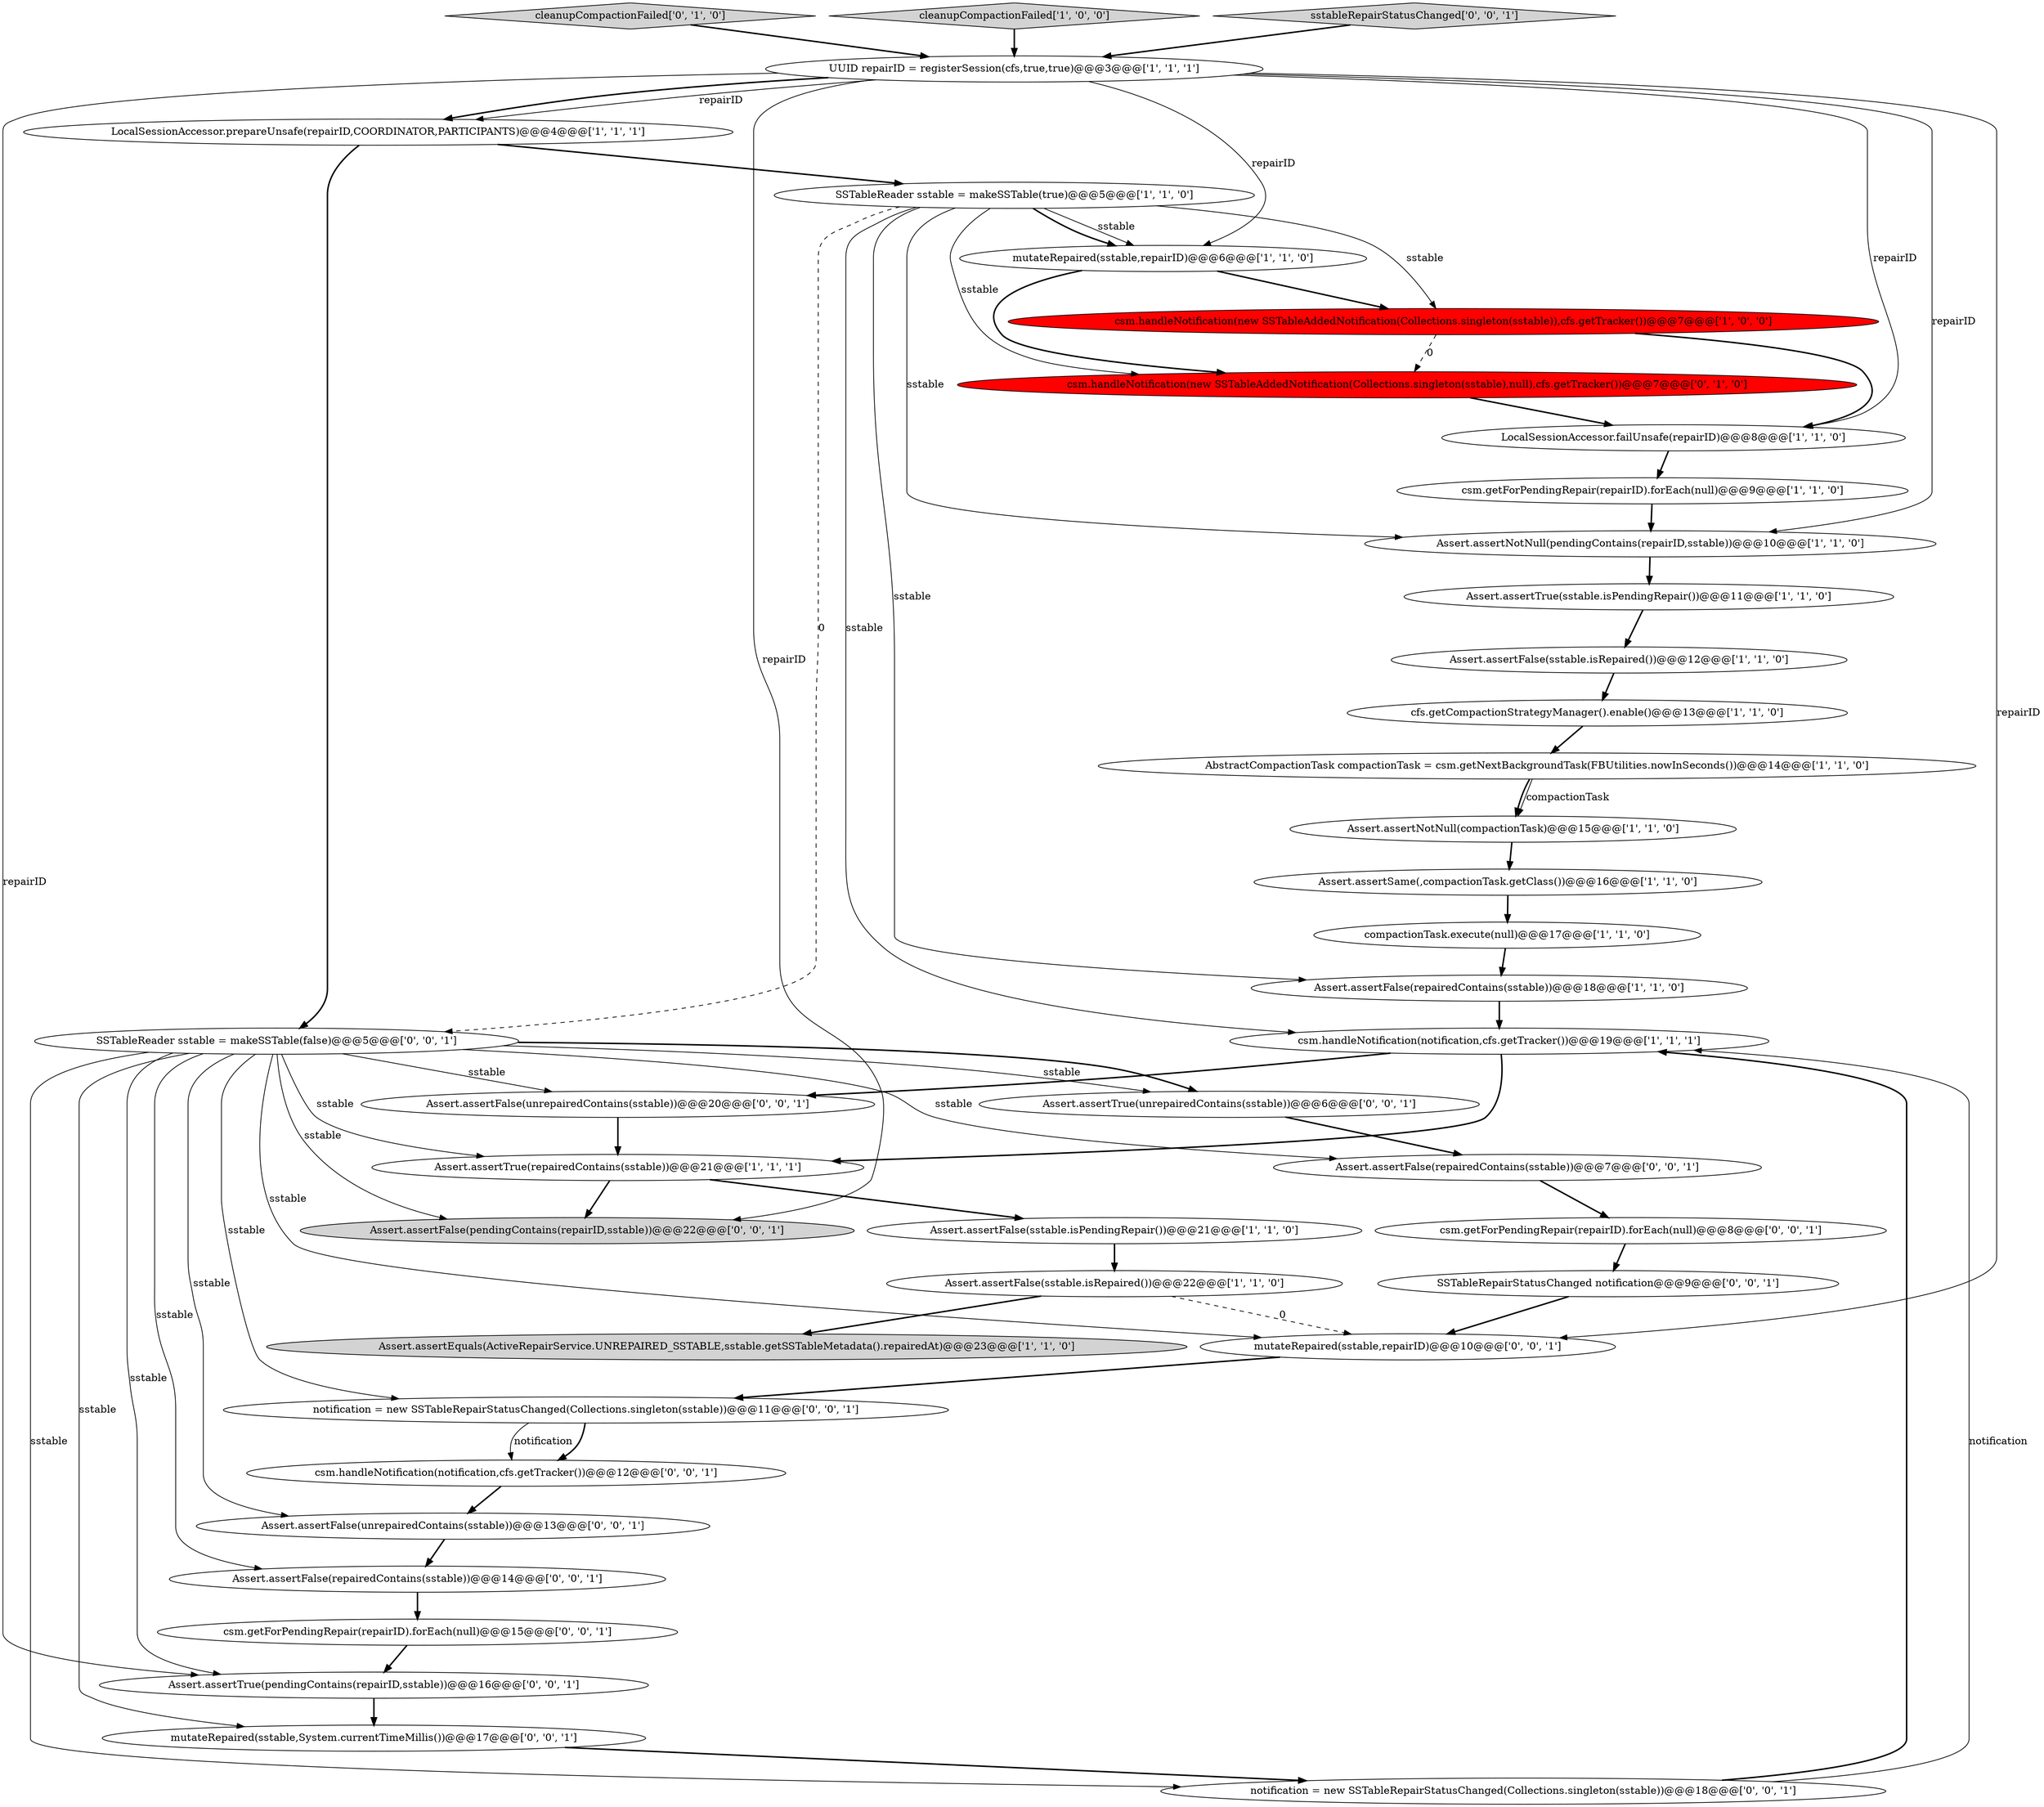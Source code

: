 digraph {
3 [style = filled, label = "compactionTask.execute(null)@@@17@@@['1', '1', '0']", fillcolor = white, shape = ellipse image = "AAA0AAABBB1BBB"];
30 [style = filled, label = "notification = new SSTableRepairStatusChanged(Collections.singleton(sstable))@@@11@@@['0', '0', '1']", fillcolor = white, shape = ellipse image = "AAA0AAABBB3BBB"];
35 [style = filled, label = "Assert.assertFalse(unrepairedContains(sstable))@@@20@@@['0', '0', '1']", fillcolor = white, shape = ellipse image = "AAA0AAABBB3BBB"];
15 [style = filled, label = "csm.handleNotification(notification,cfs.getTracker())@@@19@@@['1', '1', '1']", fillcolor = white, shape = ellipse image = "AAA0AAABBB1BBB"];
22 [style = filled, label = "cleanupCompactionFailed['0', '1', '0']", fillcolor = lightgray, shape = diamond image = "AAA0AAABBB2BBB"];
10 [style = filled, label = "Assert.assertNotNull(compactionTask)@@@15@@@['1', '1', '0']", fillcolor = white, shape = ellipse image = "AAA0AAABBB1BBB"];
24 [style = filled, label = "Assert.assertFalse(repairedContains(sstable))@@@7@@@['0', '0', '1']", fillcolor = white, shape = ellipse image = "AAA0AAABBB3BBB"];
0 [style = filled, label = "Assert.assertNotNull(pendingContains(repairID,sstable))@@@10@@@['1', '1', '0']", fillcolor = white, shape = ellipse image = "AAA0AAABBB1BBB"];
12 [style = filled, label = "csm.handleNotification(new SSTableAddedNotification(Collections.singleton(sstable)),cfs.getTracker())@@@7@@@['1', '0', '0']", fillcolor = red, shape = ellipse image = "AAA1AAABBB1BBB"];
21 [style = filled, label = "Assert.assertFalse(sstable.isRepaired())@@@22@@@['1', '1', '0']", fillcolor = white, shape = ellipse image = "AAA0AAABBB1BBB"];
2 [style = filled, label = "cleanupCompactionFailed['1', '0', '0']", fillcolor = lightgray, shape = diamond image = "AAA0AAABBB1BBB"];
19 [style = filled, label = "AbstractCompactionTask compactionTask = csm.getNextBackgroundTask(FBUtilities.nowInSeconds())@@@14@@@['1', '1', '0']", fillcolor = white, shape = ellipse image = "AAA0AAABBB1BBB"];
26 [style = filled, label = "csm.handleNotification(notification,cfs.getTracker())@@@12@@@['0', '0', '1']", fillcolor = white, shape = ellipse image = "AAA0AAABBB3BBB"];
17 [style = filled, label = "Assert.assertEquals(ActiveRepairService.UNREPAIRED_SSTABLE,sstable.getSSTableMetadata().repairedAt)@@@23@@@['1', '1', '0']", fillcolor = lightgray, shape = ellipse image = "AAA0AAABBB1BBB"];
7 [style = filled, label = "mutateRepaired(sstable,repairID)@@@6@@@['1', '1', '0']", fillcolor = white, shape = ellipse image = "AAA0AAABBB1BBB"];
20 [style = filled, label = "Assert.assertFalse(sstable.isPendingRepair())@@@21@@@['1', '1', '0']", fillcolor = white, shape = ellipse image = "AAA0AAABBB1BBB"];
40 [style = filled, label = "notification = new SSTableRepairStatusChanged(Collections.singleton(sstable))@@@18@@@['0', '0', '1']", fillcolor = white, shape = ellipse image = "AAA0AAABBB3BBB"];
18 [style = filled, label = "LocalSessionAccessor.prepareUnsafe(repairID,COORDINATOR,PARTICIPANTS)@@@4@@@['1', '1', '1']", fillcolor = white, shape = ellipse image = "AAA0AAABBB1BBB"];
36 [style = filled, label = "Assert.assertFalse(pendingContains(repairID,sstable))@@@22@@@['0', '0', '1']", fillcolor = lightgray, shape = ellipse image = "AAA0AAABBB3BBB"];
4 [style = filled, label = "Assert.assertFalse(sstable.isRepaired())@@@12@@@['1', '1', '0']", fillcolor = white, shape = ellipse image = "AAA0AAABBB1BBB"];
37 [style = filled, label = "csm.getForPendingRepair(repairID).forEach(null)@@@8@@@['0', '0', '1']", fillcolor = white, shape = ellipse image = "AAA0AAABBB3BBB"];
13 [style = filled, label = "LocalSessionAccessor.failUnsafe(repairID)@@@8@@@['1', '1', '0']", fillcolor = white, shape = ellipse image = "AAA0AAABBB1BBB"];
1 [style = filled, label = "Assert.assertSame(,compactionTask.getClass())@@@16@@@['1', '1', '0']", fillcolor = white, shape = ellipse image = "AAA0AAABBB1BBB"];
6 [style = filled, label = "SSTableReader sstable = makeSSTable(true)@@@5@@@['1', '1', '0']", fillcolor = white, shape = ellipse image = "AAA0AAABBB1BBB"];
16 [style = filled, label = "Assert.assertTrue(sstable.isPendingRepair())@@@11@@@['1', '1', '0']", fillcolor = white, shape = ellipse image = "AAA0AAABBB1BBB"];
31 [style = filled, label = "SSTableRepairStatusChanged notification@@@9@@@['0', '0', '1']", fillcolor = white, shape = ellipse image = "AAA0AAABBB3BBB"];
32 [style = filled, label = "mutateRepaired(sstable,repairID)@@@10@@@['0', '0', '1']", fillcolor = white, shape = ellipse image = "AAA0AAABBB3BBB"];
5 [style = filled, label = "UUID repairID = registerSession(cfs,true,true)@@@3@@@['1', '1', '1']", fillcolor = white, shape = ellipse image = "AAA0AAABBB1BBB"];
27 [style = filled, label = "Assert.assertTrue(unrepairedContains(sstable))@@@6@@@['0', '0', '1']", fillcolor = white, shape = ellipse image = "AAA0AAABBB3BBB"];
29 [style = filled, label = "Assert.assertTrue(pendingContains(repairID,sstable))@@@16@@@['0', '0', '1']", fillcolor = white, shape = ellipse image = "AAA0AAABBB3BBB"];
39 [style = filled, label = "mutateRepaired(sstable,System.currentTimeMillis())@@@17@@@['0', '0', '1']", fillcolor = white, shape = ellipse image = "AAA0AAABBB3BBB"];
23 [style = filled, label = "csm.handleNotification(new SSTableAddedNotification(Collections.singleton(sstable),null),cfs.getTracker())@@@7@@@['0', '1', '0']", fillcolor = red, shape = ellipse image = "AAA1AAABBB2BBB"];
33 [style = filled, label = "sstableRepairStatusChanged['0', '0', '1']", fillcolor = lightgray, shape = diamond image = "AAA0AAABBB3BBB"];
9 [style = filled, label = "cfs.getCompactionStrategyManager().enable()@@@13@@@['1', '1', '0']", fillcolor = white, shape = ellipse image = "AAA0AAABBB1BBB"];
28 [style = filled, label = "csm.getForPendingRepair(repairID).forEach(null)@@@15@@@['0', '0', '1']", fillcolor = white, shape = ellipse image = "AAA0AAABBB3BBB"];
11 [style = filled, label = "Assert.assertFalse(repairedContains(sstable))@@@18@@@['1', '1', '0']", fillcolor = white, shape = ellipse image = "AAA0AAABBB1BBB"];
34 [style = filled, label = "Assert.assertFalse(repairedContains(sstable))@@@14@@@['0', '0', '1']", fillcolor = white, shape = ellipse image = "AAA0AAABBB3BBB"];
38 [style = filled, label = "SSTableReader sstable = makeSSTable(false)@@@5@@@['0', '0', '1']", fillcolor = white, shape = ellipse image = "AAA0AAABBB3BBB"];
25 [style = filled, label = "Assert.assertFalse(unrepairedContains(sstable))@@@13@@@['0', '0', '1']", fillcolor = white, shape = ellipse image = "AAA0AAABBB3BBB"];
14 [style = filled, label = "Assert.assertTrue(repairedContains(sstable))@@@21@@@['1', '1', '1']", fillcolor = white, shape = ellipse image = "AAA0AAABBB1BBB"];
8 [style = filled, label = "csm.getForPendingRepair(repairID).forEach(null)@@@9@@@['1', '1', '0']", fillcolor = white, shape = ellipse image = "AAA0AAABBB1BBB"];
19->10 [style = solid, label="compactionTask"];
18->38 [style = bold, label=""];
4->9 [style = bold, label=""];
28->29 [style = bold, label=""];
0->16 [style = bold, label=""];
12->23 [style = dashed, label="0"];
15->14 [style = bold, label=""];
25->34 [style = bold, label=""];
5->0 [style = solid, label="repairID"];
38->34 [style = solid, label="sstable"];
6->7 [style = solid, label="sstable"];
6->11 [style = solid, label="sstable"];
7->12 [style = bold, label=""];
31->32 [style = bold, label=""];
29->39 [style = bold, label=""];
38->32 [style = solid, label="sstable"];
26->25 [style = bold, label=""];
30->26 [style = bold, label=""];
1->3 [style = bold, label=""];
3->11 [style = bold, label=""];
6->12 [style = solid, label="sstable"];
38->27 [style = bold, label=""];
40->15 [style = bold, label=""];
5->7 [style = solid, label="repairID"];
19->10 [style = bold, label=""];
6->38 [style = dashed, label="0"];
38->40 [style = solid, label="sstable"];
5->18 [style = bold, label=""];
38->29 [style = solid, label="sstable"];
40->15 [style = solid, label="notification"];
33->5 [style = bold, label=""];
38->24 [style = solid, label="sstable"];
32->30 [style = bold, label=""];
38->30 [style = solid, label="sstable"];
5->32 [style = solid, label="repairID"];
35->14 [style = bold, label=""];
6->23 [style = solid, label="sstable"];
38->25 [style = solid, label="sstable"];
38->39 [style = solid, label="sstable"];
22->5 [style = bold, label=""];
11->15 [style = bold, label=""];
15->35 [style = bold, label=""];
21->32 [style = dashed, label="0"];
20->21 [style = bold, label=""];
8->0 [style = bold, label=""];
34->28 [style = bold, label=""];
12->13 [style = bold, label=""];
30->26 [style = solid, label="notification"];
5->13 [style = solid, label="repairID"];
6->15 [style = solid, label="sstable"];
18->6 [style = bold, label=""];
23->13 [style = bold, label=""];
37->31 [style = bold, label=""];
39->40 [style = bold, label=""];
7->23 [style = bold, label=""];
38->35 [style = solid, label="sstable"];
24->37 [style = bold, label=""];
5->29 [style = solid, label="repairID"];
5->36 [style = solid, label="repairID"];
38->14 [style = solid, label="sstable"];
9->19 [style = bold, label=""];
27->24 [style = bold, label=""];
13->8 [style = bold, label=""];
6->7 [style = bold, label=""];
16->4 [style = bold, label=""];
38->36 [style = solid, label="sstable"];
10->1 [style = bold, label=""];
21->17 [style = bold, label=""];
5->18 [style = solid, label="repairID"];
14->20 [style = bold, label=""];
2->5 [style = bold, label=""];
38->27 [style = solid, label="sstable"];
6->0 [style = solid, label="sstable"];
14->36 [style = bold, label=""];
}
